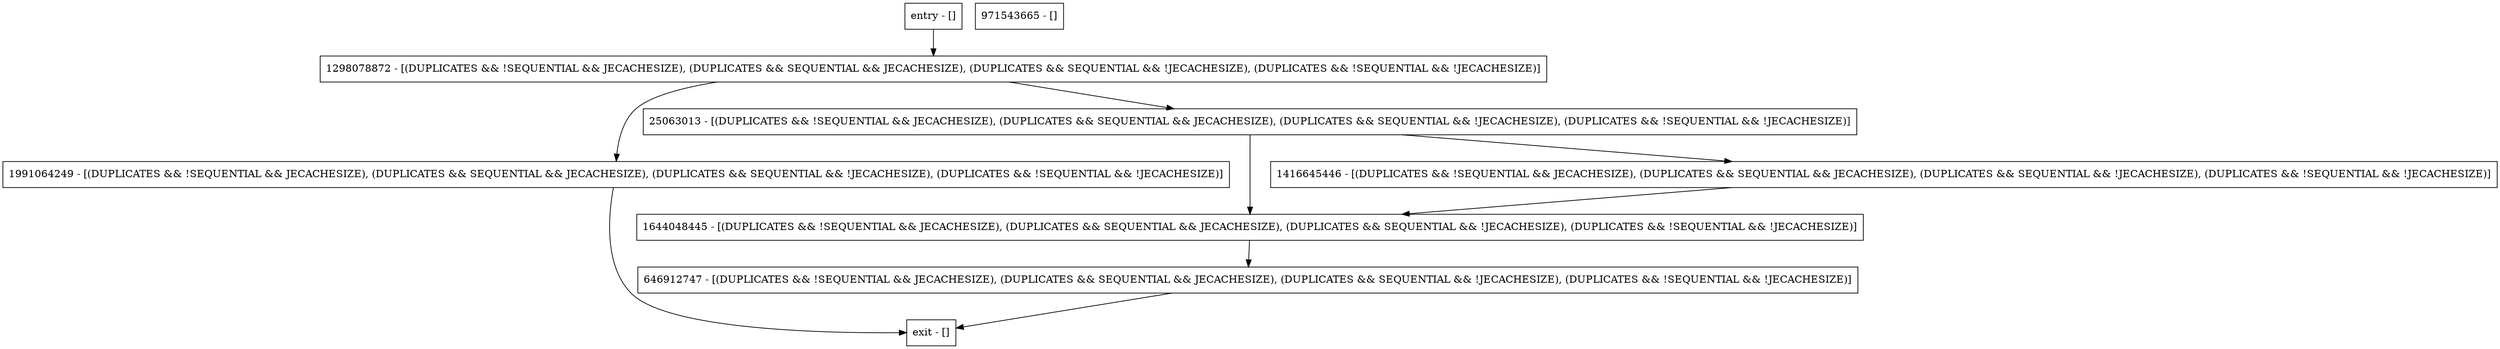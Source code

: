 digraph close {
node [shape=record];
1991064249 [label="1991064249 - [(DUPLICATES && !SEQUENTIAL && JECACHESIZE), (DUPLICATES && SEQUENTIAL && JECACHESIZE), (DUPLICATES && SEQUENTIAL && !JECACHESIZE), (DUPLICATES && !SEQUENTIAL && !JECACHESIZE)]"];
971543665 [label="971543665 - []"];
entry [label="entry - []"];
exit [label="exit - []"];
646912747 [label="646912747 - [(DUPLICATES && !SEQUENTIAL && JECACHESIZE), (DUPLICATES && SEQUENTIAL && JECACHESIZE), (DUPLICATES && SEQUENTIAL && !JECACHESIZE), (DUPLICATES && !SEQUENTIAL && !JECACHESIZE)]"];
1298078872 [label="1298078872 - [(DUPLICATES && !SEQUENTIAL && JECACHESIZE), (DUPLICATES && SEQUENTIAL && JECACHESIZE), (DUPLICATES && SEQUENTIAL && !JECACHESIZE), (DUPLICATES && !SEQUENTIAL && !JECACHESIZE)]"];
25063013 [label="25063013 - [(DUPLICATES && !SEQUENTIAL && JECACHESIZE), (DUPLICATES && SEQUENTIAL && JECACHESIZE), (DUPLICATES && SEQUENTIAL && !JECACHESIZE), (DUPLICATES && !SEQUENTIAL && !JECACHESIZE)]"];
1644048445 [label="1644048445 - [(DUPLICATES && !SEQUENTIAL && JECACHESIZE), (DUPLICATES && SEQUENTIAL && JECACHESIZE), (DUPLICATES && SEQUENTIAL && !JECACHESIZE), (DUPLICATES && !SEQUENTIAL && !JECACHESIZE)]"];
1416645446 [label="1416645446 - [(DUPLICATES && !SEQUENTIAL && JECACHESIZE), (DUPLICATES && SEQUENTIAL && JECACHESIZE), (DUPLICATES && SEQUENTIAL && !JECACHESIZE), (DUPLICATES && !SEQUENTIAL && !JECACHESIZE)]"];
entry;
exit;
1991064249 -> exit;
entry -> 1298078872;
646912747 -> exit;
1298078872 -> 1991064249;
1298078872 -> 25063013;
25063013 -> 1644048445;
25063013 -> 1416645446;
1644048445 -> 646912747;
1416645446 -> 1644048445;
}

